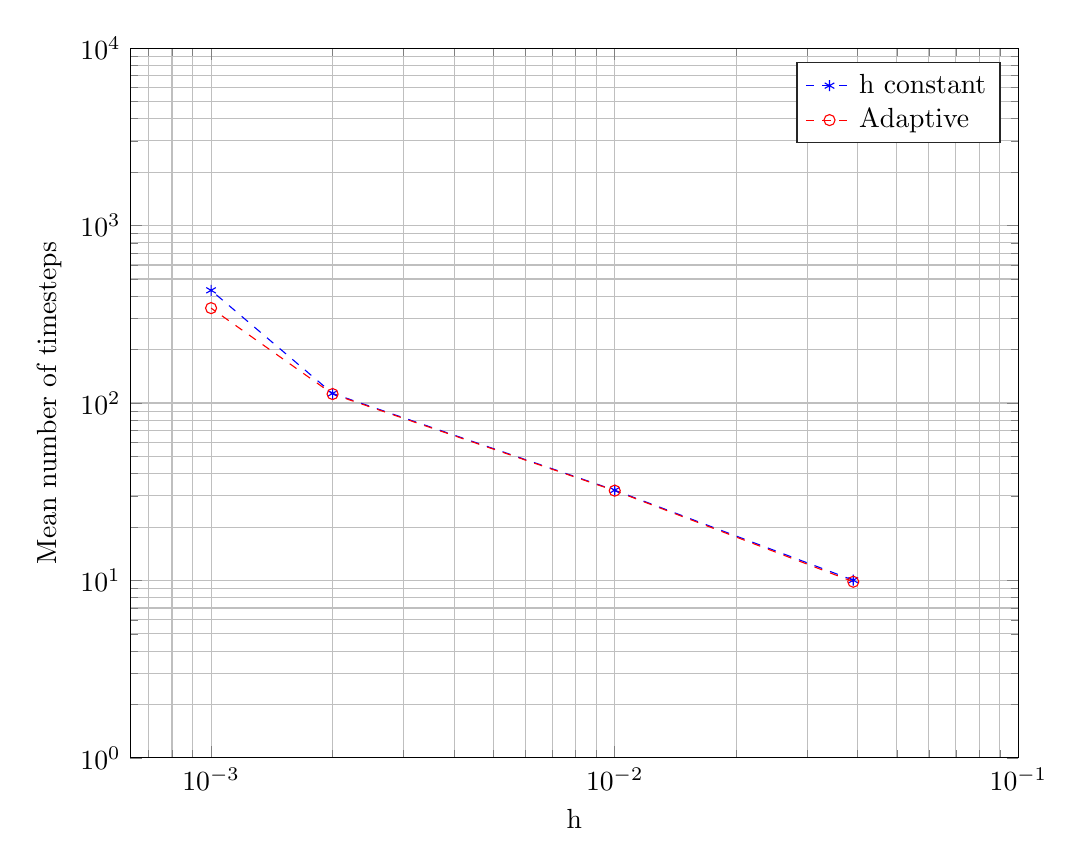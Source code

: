 % This file was created by matlab2tikz.
%
%The latest updates can be retrieved from
%  http://www.mathworks.com/matlabcentral/fileexchange/22022-matlab2tikz-matlab2tikz
%where you can also make suggestions and rate matlab2tikz.
%
\begin{tikzpicture}

\begin{axis}[%
width=4.44in,
height=3.549in,
at={(0.745in,0.479in)},
scale only axis,
xmode=log,
xmin=0.0,
xmax=0.1,
xminorticks=true,
xlabel={h},
xmajorgrids,
xminorgrids,
ymode=log,
ymin=1,
ymax=10000,
yminorticks=true,
ylabel={Mean number of timesteps},
ymajorgrids,
yminorgrids,
axis background/.style={fill=white},
legend style={legend cell align=left,align=left,draw=white!15!black}
]
\addplot [color=blue,dashed,mark=asterisk,mark options={solid}]
  table[row sep=crcr]{%
0.039	10.037\\
0.01	32.272\\
0.002	113.278\\
0.001	431.652\\
0.0	1688.976\\
};
\addlegendentry{h constant};

\addplot [color=red,dashed,mark=o,mark options={solid}]
  table[row sep=crcr]{%
0.039	9.839\\
0.01	32.084\\
0.002	112.393\\
0.001	342.785\\
0.0	811.029\\
};
\addlegendentry{Adaptive};

\end{axis}
\end{tikzpicture}%